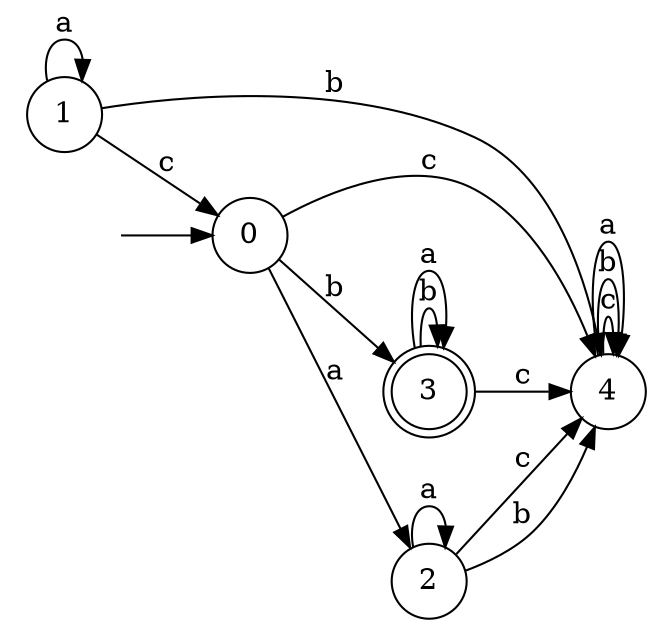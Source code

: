 digraph {
  rankdir=LR;
  0 [label="0", shape = circle];
  0 -> 4 [label="c"];
  0 -> 3 [label="b"];
  0 -> 2 [label="a"];
  1 [label="1", shape = circle];
  1 -> 0 [label="c"];
  1 -> 4 [label="b"];
  1 -> 1 [label="a"];
  2 [label="2", shape = circle];
  2 -> 4 [label="c"];
  2 -> 4 [label="b"];
  2 -> 2 [label="a"];
  3 [label="3", shape = doublecircle];
  3 -> 4 [label="c"];
  3 -> 3 [label="b"];
  3 -> 3 [label="a"];
  4 [label="4", shape = circle];
  4 -> 4 [label="c"];
  4 -> 4 [label="b"];
  4 -> 4 [label="a"];
  5 [label="", shape = plaintext];
  5 -> 0 [label=""];
}
